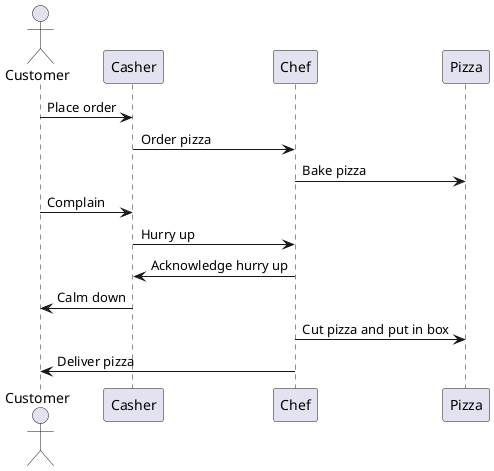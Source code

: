 /'
Copyright (c) 2025 Ahmed R. Sadik, Honda Research Institute Europe GmbH

This source code is licensed under the MIT License found in the
LICENSE file in the root directory of this source tree. This dataset contains smelly code for research and refactoring purposes.
'/

@startuml
actor Customer
participant Casher
participant Chef
participant Pizza

Customer -> Casher: Place order
Casher -> Chef: Order pizza
Chef -> Pizza: Bake pizza
Customer -> Casher: Complain
Casher -> Chef: Hurry up
Chef -> Casher: Acknowledge hurry up
Casher -> Customer: Calm down
Chef -> Pizza: Cut pizza and put in box
Chef -> Customer: Deliver pizza

@enduml


